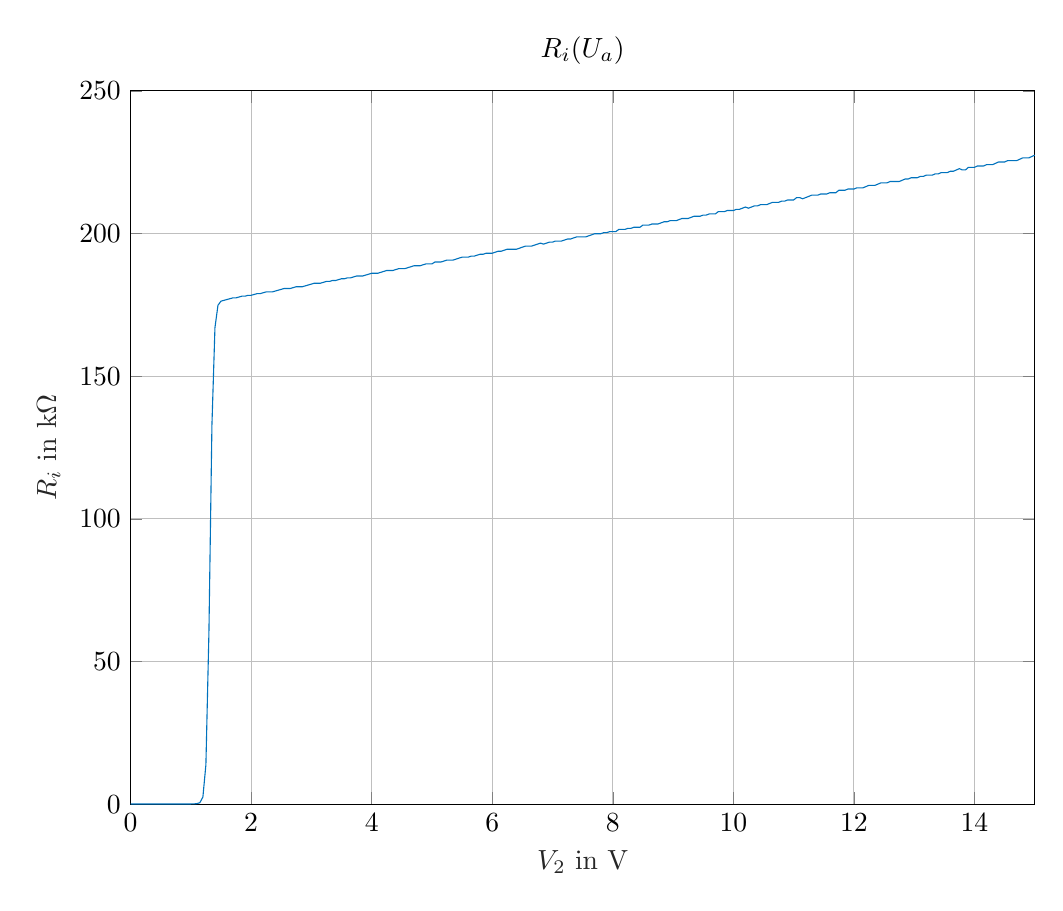% This file was created by matlab2tikz.
%
\definecolor{mycolor1}{rgb}{0.0,0.447,0.741}%
%
\begin{tikzpicture}

\begin{axis}[%
width=4.521in,
height=3.566in,
at={(0.758in,0.481in)},
scale only axis,
xmin=0,
xmax=15,
xlabel style={font=\color{white!15!black}},
xlabel={$V_2 \text{ in V}$},
ymin=0,
ymax=250,
ylabel style={font=\color{white!15!black}},
ylabel={$R_i \text{ in k}\Omega$},
axis background/.style={fill=white},
title style={font=\bfseries},
title={$R_i(U_a)$},
xmajorgrids,
ymajorgrids
]
\addplot [color=mycolor1, forget plot]
  table[row sep=crcr]{%
0	0.054\\
0.05	0.054\\
0.1	0.053\\
0.15	0.053\\
0.2	0.053\\
0.25	0.052\\
0.3	0.052\\
0.35	0.052\\
0.4	0.052\\
0.45	0.052\\
0.5	0.052\\
0.55	0.052\\
0.6	0.053\\
0.65	0.053\\
0.7	0.053\\
0.75	0.054\\
0.8	0.055\\
0.85	0.056\\
0.9	0.058\\
0.95	0.062\\
1	0.07\\
1.05	0.094\\
1.1	0.174\\
1.15	0.521\\
1.2	2.494\\
1.25	13.832\\
1.3	60.086\\
1.35	132.889\\
1.4	166.989\\
1.45	174.876\\
1.5	176.312\\
1.55	176.602\\
1.6	176.893\\
1.65	177.185\\
1.7	177.478\\
1.75	177.478\\
1.8	177.772\\
1.85	178.067\\
1.9	178.067\\
1.95	178.362\\
2	178.362\\
2.05	178.659\\
2.1	178.957\\
2.15	178.957\\
2.2	179.256\\
2.25	179.555\\
2.3	179.555\\
2.35	179.555\\
2.4	179.856\\
2.45	180.158\\
2.5	180.461\\
2.55	180.765\\
2.6	180.765\\
2.65	180.765\\
2.7	181.069\\
2.75	181.375\\
2.8	181.375\\
2.85	181.375\\
2.9	181.682\\
2.95	181.99\\
3	182.299\\
3.05	182.609\\
3.1	182.609\\
3.15	182.609\\
3.2	182.92\\
3.25	183.232\\
3.3	183.232\\
3.35	183.546\\
3.4	183.546\\
3.45	183.86\\
3.5	184.175\\
3.55	184.175\\
3.6	184.492\\
3.65	184.492\\
3.7	184.809\\
3.75	185.128\\
3.8	185.128\\
3.85	185.128\\
3.9	185.448\\
3.95	185.768\\
4.0	186.09\\
4.05	186.09\\
4.1	186.09\\
4.15	186.413\\
4.2	186.738\\
4.25	187.063\\
4.3	187.063\\
4.35	187.063\\
4.4	187.389\\
4.45	187.717\\
4.5	187.717\\
4.55	187.717\\
4.6	188.046\\
4.65	188.376\\
4.7	188.707\\
4.75	188.707\\
4.8	188.707\\
4.85	189.039\\
4.9	189.373\\
4.95	189.373\\
5.0	189.373\\
5.05	190.043\\
5.1	190.043\\
5.15	190.043\\
5.2	190.38\\
5.25	190.718\\
5.3	190.718\\
5.35	190.718\\
5.4	191.057\\
5.45	191.398\\
5.5	191.74\\
5.55	191.74\\
5.6	191.74\\
5.65	192.083\\
5.7	192.083\\
5.75	192.427\\
5.8	192.772\\
5.85	192.772\\
5.9	193.119\\
5.95	193.119\\
6.0	193.119\\
6.05	193.467\\
6.1	193.816\\
6.15	193.816\\
6.2	194.167\\
6.25	194.518\\
6.3	194.518\\
6.35	194.518\\
6.4	194.518\\
6.45	194.871\\
6.5	195.226\\
6.55	195.581\\
6.6	195.581\\
6.65	195.581\\
6.7	195.938\\
6.75	196.297\\
6.8	196.656\\
6.85	196.297\\
6.9	196.656\\
6.95	197.017\\
7.0	197.017\\
7.05	197.379\\
7.1	197.379\\
7.15	197.379\\
7.2	197.743\\
7.25	198.107\\
7.3	198.107\\
7.35	198.474\\
7.4	198.841\\
7.45	198.841\\
7.5	198.841\\
7.55	198.841\\
7.6	199.21\\
7.65	199.58\\
7.7	199.952\\
7.75	199.952\\
7.8	199.952\\
7.85	200.325\\
7.9	200.325\\
7.95	200.699\\
8.0	200.699\\
8.05	200.699\\
8.1	201.452\\
8.15	201.452\\
8.2	201.452\\
8.25	201.831\\
8.3	201.831\\
8.35	202.211\\
8.4	202.211\\
8.45	202.211\\
8.5	202.976\\
8.55	202.976\\
8.6	202.976\\
8.65	203.36\\
8.7	203.36\\
8.75	203.36\\
8.8	203.746\\
8.85	204.133\\
8.9	204.133\\
8.95	204.522\\
9.0	204.522\\
9.05	204.522\\
9.1	204.913\\
9.15	205.304\\
9.2	205.304\\
9.25	205.304\\
9.3	205.698\\
9.35	206.093\\
9.4	206.093\\
9.45	206.093\\
9.5	206.489\\
9.55	206.489\\
9.6	206.887\\
9.65	206.887\\
9.7	206.887\\
9.75	207.687\\
9.8	207.687\\
9.85	207.687\\
9.9	208.089\\
9.95	208.089\\
10	208.089\\
10.05	208.494\\
10.1	208.494\\
10.15	208.899\\
10.2	209.306\\
10.25	208.899\\
10.3	209.306\\
10.35	209.715\\
10.4	209.715\\
10.45	210.126\\
10.5	210.126\\
10.55	210.126\\
10.6	210.538\\
10.65	210.951\\
10.7	210.951\\
10.75	210.951\\
10.8	211.367\\
10.85	211.367\\
10.9	211.783\\
10.95	211.783\\
11	211.783\\
11.05	212.622\\
11.1	212.622\\
11.15	212.202\\
11.2	212.622\\
11.25	213.044\\
11.3	213.468\\
11.35	213.468\\
11.4	213.468\\
11.45	213.893\\
11.5	213.893\\
11.55	213.893\\
11.6	214.32\\
11.65	214.32\\
11.7	214.32\\
11.75	215.179\\
11.8	215.179\\
11.85	215.179\\
11.9	215.611\\
11.95	215.611\\
12	215.611\\
12.05	216.045\\
12.1	216.045\\
12.15	216.045\\
12.2	216.48\\
12.25	216.917\\
12.3	216.917\\
12.35	216.917\\
12.4	217.357\\
12.45	217.798\\
12.5	217.798\\
12.55	217.798\\
12.6	218.24\\
12.65	218.24\\
12.7	218.24\\
12.75	218.24\\
12.8	218.685\\
12.85	219.131\\
12.9	219.131\\
12.95	219.579\\
13.0	219.579\\
13.05	219.579\\
13.1	220.029\\
13.15	220.029\\
13.2	220.481\\
13.25	220.481\\
13.3	220.481\\
13.35	220.935\\
13.4	220.935\\
13.45	221.39\\
13.5	221.39\\
13.55	221.39\\
13.6	221.847\\
13.65	221.847\\
13.7	222.307\\
13.75	222.768\\
13.8	222.307\\
13.85	222.307\\
13.9	223.231\\
13.95	223.231\\
14.0	223.231\\
14.05	223.696\\
14.1	223.696\\
14.15	223.696\\
14.2	224.163\\
14.25	224.163\\
14.3	224.163\\
14.35	224.632\\
14.4	225.103\\
14.45	225.103\\
14.5	225.103\\
14.55	225.576\\
14.6	225.576\\
14.65	225.576\\
14.7	225.576\\
14.75	226.051\\
14.8	226.528\\
14.85	226.528\\
14.9	226.528\\
14.95	227.007\\
15	227.488\\
};
\end{axis}
\end{tikzpicture}%